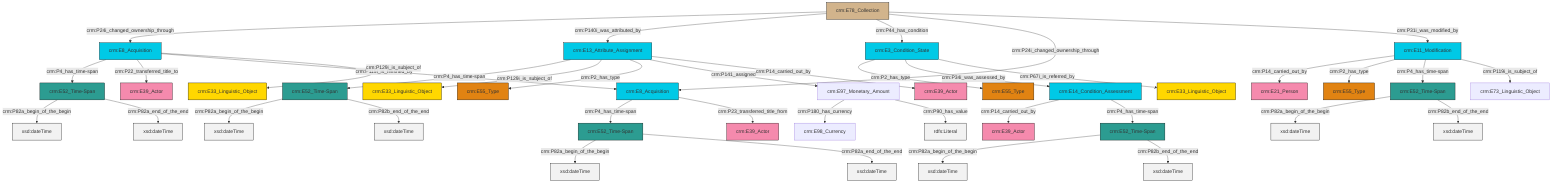 graph TD
classDef Literal fill:#f2f2f2,stroke:#000000;
classDef CRM_Entity fill:#FFFFFF,stroke:#000000;
classDef Temporal_Entity fill:#00C9E6, stroke:#000000;
classDef Type fill:#E18312, stroke:#000000;
classDef Time-Span fill:#2C9C91, stroke:#000000;
classDef Appellation fill:#FFEB7F, stroke:#000000;
classDef Place fill:#008836, stroke:#000000;
classDef Persistent_Item fill:#B266B2, stroke:#000000;
classDef Conceptual_Object fill:#FFD700, stroke:#000000;
classDef Physical_Thing fill:#D2B48C, stroke:#000000;
classDef Actor fill:#f58aad, stroke:#000000;
classDef PC_Classes fill:#4ce600, stroke:#000000;
classDef Multi fill:#cccccc,stroke:#000000;

0["crm:E11_Modification"]:::Temporal_Entity -->|crm:P14_carried_out_by| 1["crm:E21_Person"]:::Actor
0["crm:E11_Modification"]:::Temporal_Entity -->|crm:P2_has_type| 6["crm:E55_Type"]:::Type
2["crm:E78_Collection"]:::Physical_Thing -->|crm:P24i_changed_ownership_through| 7["crm:E8_Acquisition"]:::Temporal_Entity
13["crm:E52_Time-Span"]:::Time-Span -->|crm:P82a_begin_of_the_begin| 14[xsd:dateTime]:::Literal
7["crm:E8_Acquisition"]:::Temporal_Entity -->|crm:P4_has_time-span| 13["crm:E52_Time-Span"]:::Time-Span
27["crm:E97_Monetary_Amount"]:::Default -->|crm:P180_has_currency| 28["crm:E98_Currency"]:::Default
25["crm:E3_Condition_State"]:::Temporal_Entity -->|crm:P2_has_type| 17["crm:E55_Type"]:::Type
25["crm:E3_Condition_State"]:::Temporal_Entity -->|crm:P34i_was_assessed_by| 10["crm:E14_Condition_Assessment"]:::Temporal_Entity
2["crm:E78_Collection"]:::Physical_Thing -->|crm:P140i_was_attributed_by| 29["crm:E13_Attribute_Assignment"]:::Temporal_Entity
2["crm:E78_Collection"]:::Physical_Thing -->|crm:P44_has_condition| 25["crm:E3_Condition_State"]:::Temporal_Entity
10["crm:E14_Condition_Assessment"]:::Temporal_Entity -->|crm:P14_carried_out_by| 31["crm:E39_Actor"]:::Actor
2["crm:E78_Collection"]:::Physical_Thing -->|crm:P24i_changed_ownership_through| 23["crm:E8_Acquisition"]:::Temporal_Entity
7["crm:E8_Acquisition"]:::Temporal_Entity -->|crm:P22_transferred_title_to| 34["crm:E39_Actor"]:::Actor
7["crm:E8_Acquisition"]:::Temporal_Entity -->|crm:P115i_is_finished_by| 23["crm:E8_Acquisition"]:::Temporal_Entity
15["crm:E52_Time-Span"]:::Time-Span -->|crm:P82a_begin_of_the_begin| 36[xsd:dateTime]:::Literal
29["crm:E13_Attribute_Assignment"]:::Temporal_Entity -->|crm:P4_has_time-span| 21["crm:E52_Time-Span"]:::Time-Span
0["crm:E11_Modification"]:::Temporal_Entity -->|crm:P4_has_time-span| 15["crm:E52_Time-Span"]:::Time-Span
29["crm:E13_Attribute_Assignment"]:::Temporal_Entity -->|crm:P129i_is_subject_of| 19["crm:E33_Linguistic_Object"]:::Conceptual_Object
23["crm:E8_Acquisition"]:::Temporal_Entity -->|crm:P4_has_time-span| 40["crm:E52_Time-Span"]:::Time-Span
21["crm:E52_Time-Span"]:::Time-Span -->|crm:P82a_begin_of_the_begin| 44[xsd:dateTime]:::Literal
21["crm:E52_Time-Span"]:::Time-Span -->|crm:P82b_end_of_the_end| 45[xsd:dateTime]:::Literal
23["crm:E8_Acquisition"]:::Temporal_Entity -->|crm:P23_transferred_title_from| 46["crm:E39_Actor"]:::Actor
0["crm:E11_Modification"]:::Temporal_Entity -->|crm:P119i_is_subject_of| 4["crm:E73_Linguistic_Object"]:::Default
25["crm:E3_Condition_State"]:::Temporal_Entity -->|crm:P67i_is_referred_by| 41["crm:E33_Linguistic_Object"]:::Conceptual_Object
15["crm:E52_Time-Span"]:::Time-Span -->|crm:P82b_end_of_the_end| 47[xsd:dateTime]:::Literal
50["crm:E52_Time-Span"]:::Time-Span -->|crm:P82a_begin_of_the_begin| 51[xsd:dateTime]:::Literal
40["crm:E52_Time-Span"]:::Time-Span -->|crm:P82a_begin_of_the_begin| 53[xsd:dateTime]:::Literal
2["crm:E78_Collection"]:::Physical_Thing -->|crm:P31i_was_modified_by| 0["crm:E11_Modification"]:::Temporal_Entity
27["crm:E97_Monetary_Amount"]:::Default -->|crm:P90_has_value| 54[rdfs:Literal]:::Literal
29["crm:E13_Attribute_Assignment"]:::Temporal_Entity -->|crm:P2_has_type| 37["crm:E55_Type"]:::Type
40["crm:E52_Time-Span"]:::Time-Span -->|crm:P82a_end_of_the_end| 55[xsd:dateTime]:::Literal
7["crm:E8_Acquisition"]:::Temporal_Entity -->|crm:P129i_is_subject_of| 8["crm:E33_Linguistic_Object"]:::Conceptual_Object
13["crm:E52_Time-Span"]:::Time-Span -->|crm:P82a_end_of_the_end| 56[xsd:dateTime]:::Literal
10["crm:E14_Condition_Assessment"]:::Temporal_Entity -->|crm:P4_has_time-span| 50["crm:E52_Time-Span"]:::Time-Span
29["crm:E13_Attribute_Assignment"]:::Temporal_Entity -->|crm:P141_assigned| 27["crm:E97_Monetary_Amount"]:::Default
29["crm:E13_Attribute_Assignment"]:::Temporal_Entity -->|crm:P14_carried_out_by| 32["crm:E39_Actor"]:::Actor
50["crm:E52_Time-Span"]:::Time-Span -->|crm:P82b_end_of_the_end| 62[xsd:dateTime]:::Literal